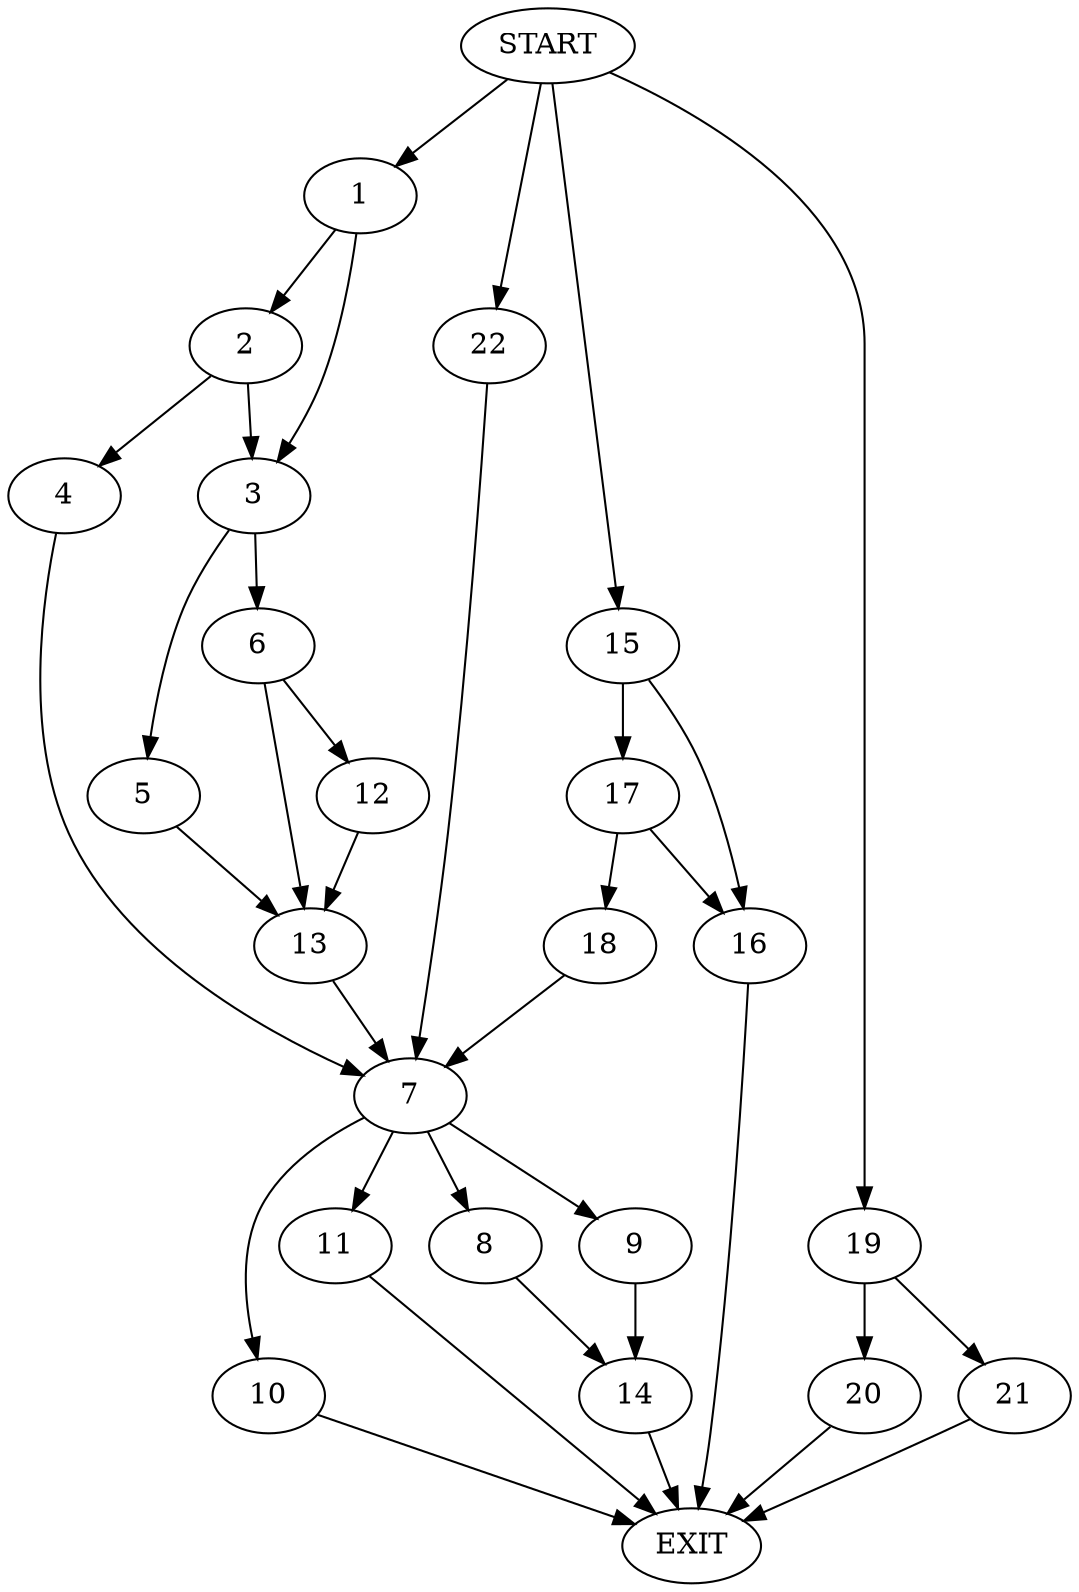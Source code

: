digraph {
0 [label="START"]
23 [label="EXIT"]
0 -> 1
1 -> 2
1 -> 3
2 -> 4
2 -> 3
3 -> 5
3 -> 6
4 -> 7
7 -> 8
7 -> 9
7 -> 10
7 -> 11
10 -> 23
6 -> 12
6 -> 13
5 -> 13
13 -> 7
12 -> 13
9 -> 14
14 -> 23
0 -> 15
15 -> 16
15 -> 17
17 -> 18
17 -> 16
16 -> 23
18 -> 7
0 -> 19
19 -> 20
19 -> 21
21 -> 23
20 -> 23
8 -> 14
0 -> 22
22 -> 7
11 -> 23
}
